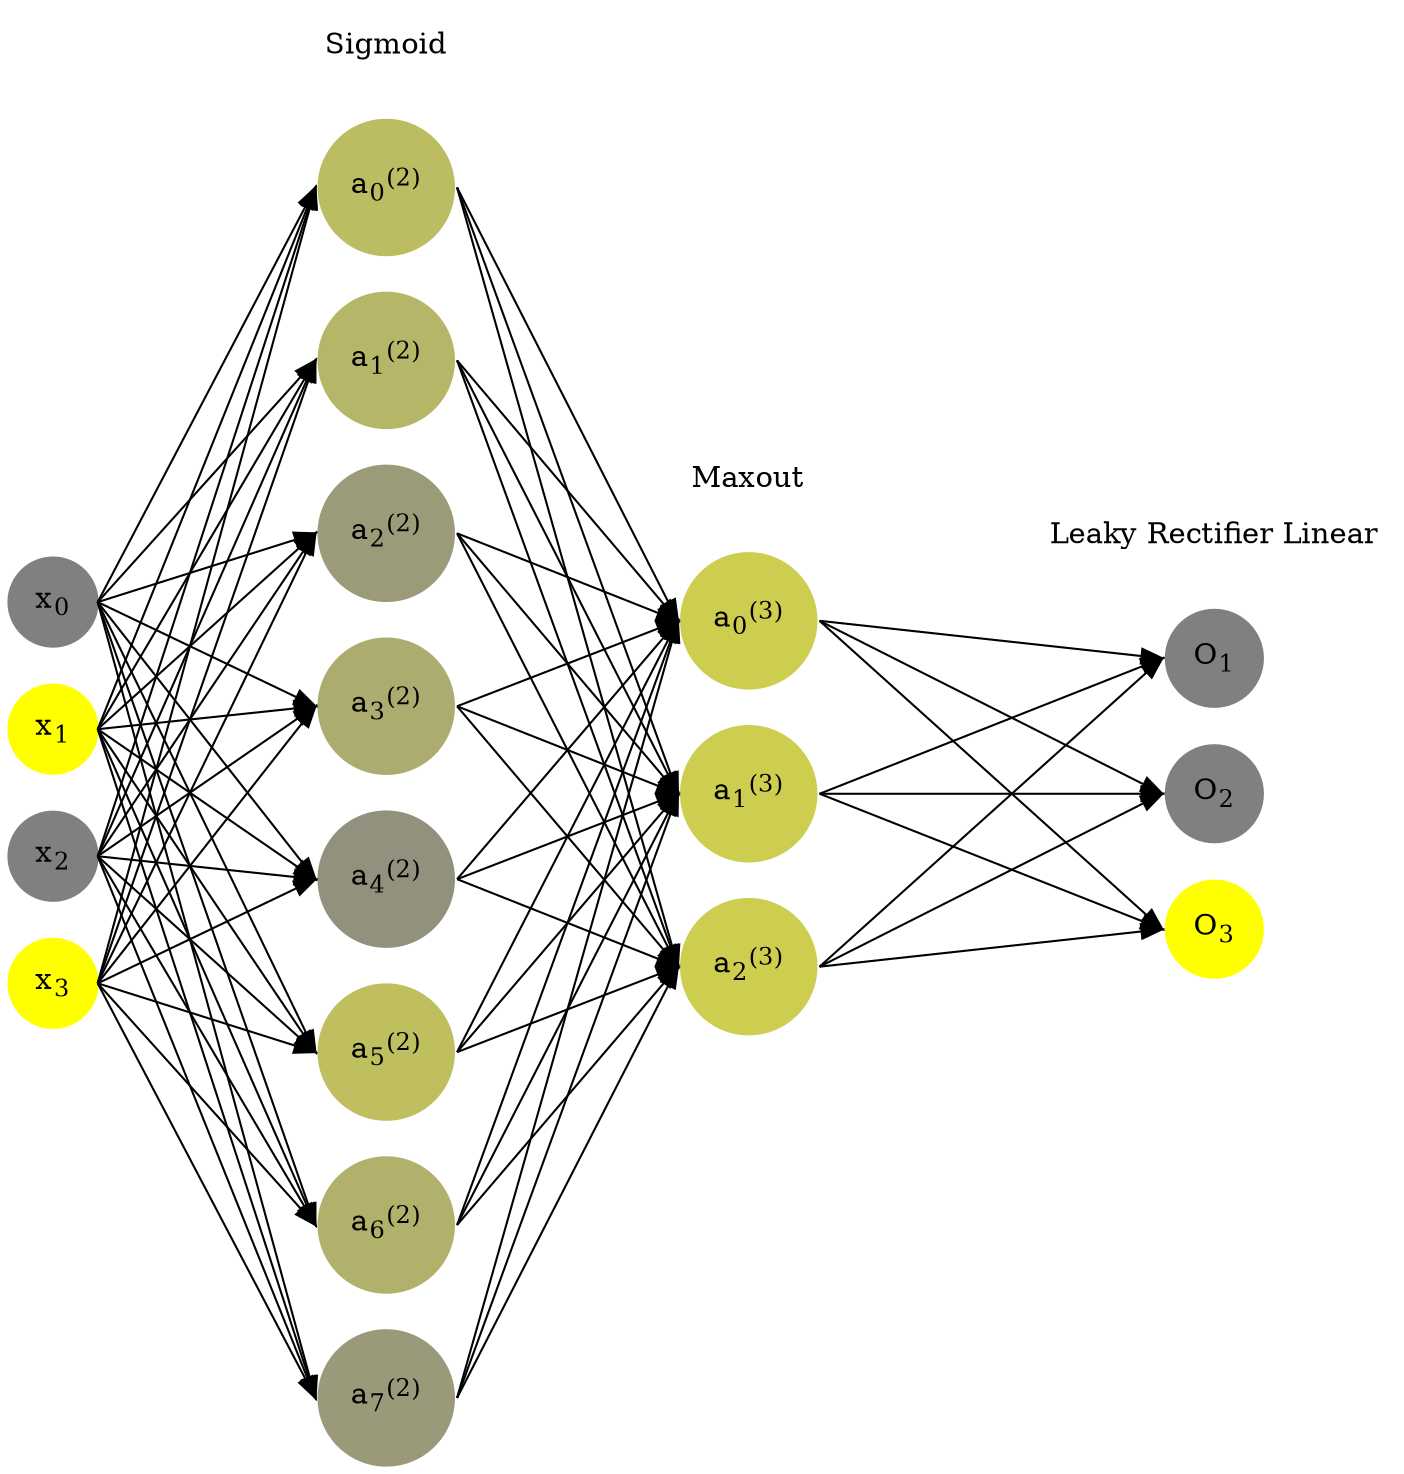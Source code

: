 digraph G {
	rankdir = LR;
	splines=false;
	edge[style=invis];
	ranksep= 1.4;
	{
	node [shape=circle, color="0.1667, 0.0, 0.5", style=filled, fillcolor="0.1667, 0.0, 0.5"];
	x0 [label=<x<sub>0</sub>>];
	}
	{
	node [shape=circle, color="0.1667, 1.0, 1.0", style=filled, fillcolor="0.1667, 1.0, 1.0"];
	x1 [label=<x<sub>1</sub>>];
	}
	{
	node [shape=circle, color="0.1667, 0.0, 0.5", style=filled, fillcolor="0.1667, 0.0, 0.5"];
	x2 [label=<x<sub>2</sub>>];
	}
	{
	node [shape=circle, color="0.1667, 1.0, 1.0", style=filled, fillcolor="0.1667, 1.0, 1.0"];
	x3 [label=<x<sub>3</sub>>];
	}
	{
	node [shape=circle, color="0.1667, 0.474182, 0.737091", style=filled, fillcolor="0.1667, 0.474182, 0.737091"];
	a02 [label=<a<sub>0</sub><sup>(2)</sup>>];
	}
	{
	node [shape=circle, color="0.1667, 0.425955, 0.712977", style=filled, fillcolor="0.1667, 0.425955, 0.712977"];
	a12 [label=<a<sub>1</sub><sup>(2)</sup>>];
	}
	{
	node [shape=circle, color="0.1667, 0.215840, 0.607920", style=filled, fillcolor="0.1667, 0.215840, 0.607920"];
	a22 [label=<a<sub>2</sub><sup>(2)</sup>>];
	}
	{
	node [shape=circle, color="0.1667, 0.344312, 0.672156", style=filled, fillcolor="0.1667, 0.344312, 0.672156"];
	a32 [label=<a<sub>3</sub><sup>(2)</sup>>];
	}
	{
	node [shape=circle, color="0.1667, 0.133549, 0.566775", style=filled, fillcolor="0.1667, 0.133549, 0.566775"];
	a42 [label=<a<sub>4</sub><sup>(2)</sup>>];
	}
	{
	node [shape=circle, color="0.1667, 0.494125, 0.747062", style=filled, fillcolor="0.1667, 0.494125, 0.747062"];
	a52 [label=<a<sub>5</sub><sup>(2)</sup>>];
	}
	{
	node [shape=circle, color="0.1667, 0.387186, 0.693593", style=filled, fillcolor="0.1667, 0.387186, 0.693593"];
	a62 [label=<a<sub>6</sub><sup>(2)</sup>>];
	}
	{
	node [shape=circle, color="0.1667, 0.207641, 0.603820", style=filled, fillcolor="0.1667, 0.207641, 0.603820"];
	a72 [label=<a<sub>7</sub><sup>(2)</sup>>];
	}
	{
	node [shape=circle, color="0.1667, 0.607816, 0.803908", style=filled, fillcolor="0.1667, 0.607816, 0.803908"];
	a03 [label=<a<sub>0</sub><sup>(3)</sup>>];
	}
	{
	node [shape=circle, color="0.1667, 0.607816, 0.803908", style=filled, fillcolor="0.1667, 0.607816, 0.803908"];
	a13 [label=<a<sub>1</sub><sup>(3)</sup>>];
	}
	{
	node [shape=circle, color="0.1667, 0.607816, 0.803908", style=filled, fillcolor="0.1667, 0.607816, 0.803908"];
	a23 [label=<a<sub>2</sub><sup>(3)</sup>>];
	}
	{
	node [shape=circle, color="0.1667, 0.0, 0.5", style=filled, fillcolor="0.1667, 0.0, 0.5"];
	O1 [label=<O<sub>1</sub>>];
	}
	{
	node [shape=circle, color="0.1667, 0.0, 0.5", style=filled, fillcolor="0.1667, 0.0, 0.5"];
	O2 [label=<O<sub>2</sub>>];
	}
	{
	node [shape=circle, color="0.1667, 1.0, 1.0", style=filled, fillcolor="0.1667, 1.0, 1.0"];
	O3 [label=<O<sub>3</sub>>];
	}
	{
	rank=same;
	x0->x1->x2->x3;
	}
	{
	rank=same;
	a02->a12->a22->a32->a42->a52->a62->a72;
	}
	{
	rank=same;
	a03->a13->a23;
	}
	{
	rank=same;
	O1->O2->O3;
	}
	l1 [shape=plaintext,label="Sigmoid"];
	l1->a02;
	{rank=same; l1;a02};
	l2 [shape=plaintext,label="Maxout"];
	l2->a03;
	{rank=same; l2;a03};
	l3 [shape=plaintext,label="Leaky Rectifier Linear"];
	l3->O1;
	{rank=same; l3;O1};
edge[style=solid, tailport=e, headport=w];
	{x0;x1;x2;x3} -> {a02;a12;a22;a32;a42;a52;a62;a72};
	{a02;a12;a22;a32;a42;a52;a62;a72} -> {a03;a13;a23};
	{a03;a13;a23} -> {O1,O2,O3};
}